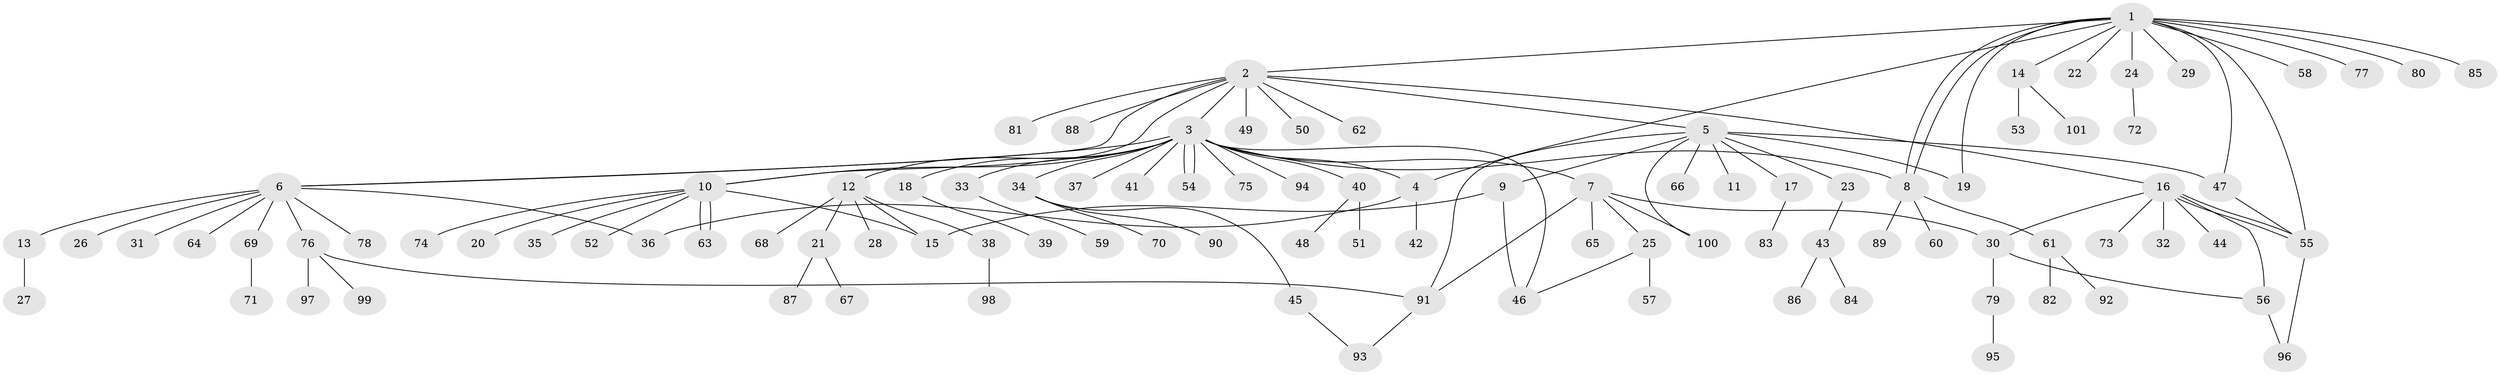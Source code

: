 // Generated by graph-tools (version 1.1) at 2025/35/03/09/25 02:35:41]
// undirected, 101 vertices, 124 edges
graph export_dot {
graph [start="1"]
  node [color=gray90,style=filled];
  1;
  2;
  3;
  4;
  5;
  6;
  7;
  8;
  9;
  10;
  11;
  12;
  13;
  14;
  15;
  16;
  17;
  18;
  19;
  20;
  21;
  22;
  23;
  24;
  25;
  26;
  27;
  28;
  29;
  30;
  31;
  32;
  33;
  34;
  35;
  36;
  37;
  38;
  39;
  40;
  41;
  42;
  43;
  44;
  45;
  46;
  47;
  48;
  49;
  50;
  51;
  52;
  53;
  54;
  55;
  56;
  57;
  58;
  59;
  60;
  61;
  62;
  63;
  64;
  65;
  66;
  67;
  68;
  69;
  70;
  71;
  72;
  73;
  74;
  75;
  76;
  77;
  78;
  79;
  80;
  81;
  82;
  83;
  84;
  85;
  86;
  87;
  88;
  89;
  90;
  91;
  92;
  93;
  94;
  95;
  96;
  97;
  98;
  99;
  100;
  101;
  1 -- 2;
  1 -- 4;
  1 -- 8;
  1 -- 8;
  1 -- 14;
  1 -- 19;
  1 -- 22;
  1 -- 24;
  1 -- 29;
  1 -- 47;
  1 -- 55;
  1 -- 58;
  1 -- 77;
  1 -- 80;
  1 -- 85;
  2 -- 3;
  2 -- 5;
  2 -- 6;
  2 -- 10;
  2 -- 16;
  2 -- 49;
  2 -- 50;
  2 -- 62;
  2 -- 81;
  2 -- 88;
  3 -- 4;
  3 -- 6;
  3 -- 7;
  3 -- 8;
  3 -- 10;
  3 -- 12;
  3 -- 18;
  3 -- 33;
  3 -- 34;
  3 -- 37;
  3 -- 40;
  3 -- 41;
  3 -- 46;
  3 -- 54;
  3 -- 54;
  3 -- 75;
  3 -- 94;
  4 -- 36;
  4 -- 42;
  5 -- 9;
  5 -- 11;
  5 -- 17;
  5 -- 19;
  5 -- 23;
  5 -- 47;
  5 -- 66;
  5 -- 91;
  5 -- 100;
  6 -- 13;
  6 -- 26;
  6 -- 31;
  6 -- 36;
  6 -- 64;
  6 -- 69;
  6 -- 76;
  6 -- 78;
  7 -- 25;
  7 -- 30;
  7 -- 65;
  7 -- 91;
  7 -- 100;
  8 -- 60;
  8 -- 61;
  8 -- 89;
  9 -- 15;
  9 -- 46;
  10 -- 15;
  10 -- 20;
  10 -- 35;
  10 -- 52;
  10 -- 63;
  10 -- 63;
  10 -- 74;
  12 -- 15;
  12 -- 21;
  12 -- 28;
  12 -- 38;
  12 -- 68;
  13 -- 27;
  14 -- 53;
  14 -- 101;
  16 -- 30;
  16 -- 32;
  16 -- 44;
  16 -- 55;
  16 -- 55;
  16 -- 56;
  16 -- 73;
  17 -- 83;
  18 -- 39;
  21 -- 67;
  21 -- 87;
  23 -- 43;
  24 -- 72;
  25 -- 46;
  25 -- 57;
  30 -- 56;
  30 -- 79;
  33 -- 59;
  34 -- 45;
  34 -- 70;
  34 -- 90;
  38 -- 98;
  40 -- 48;
  40 -- 51;
  43 -- 84;
  43 -- 86;
  45 -- 93;
  47 -- 55;
  55 -- 96;
  56 -- 96;
  61 -- 82;
  61 -- 92;
  69 -- 71;
  76 -- 91;
  76 -- 97;
  76 -- 99;
  79 -- 95;
  91 -- 93;
}
